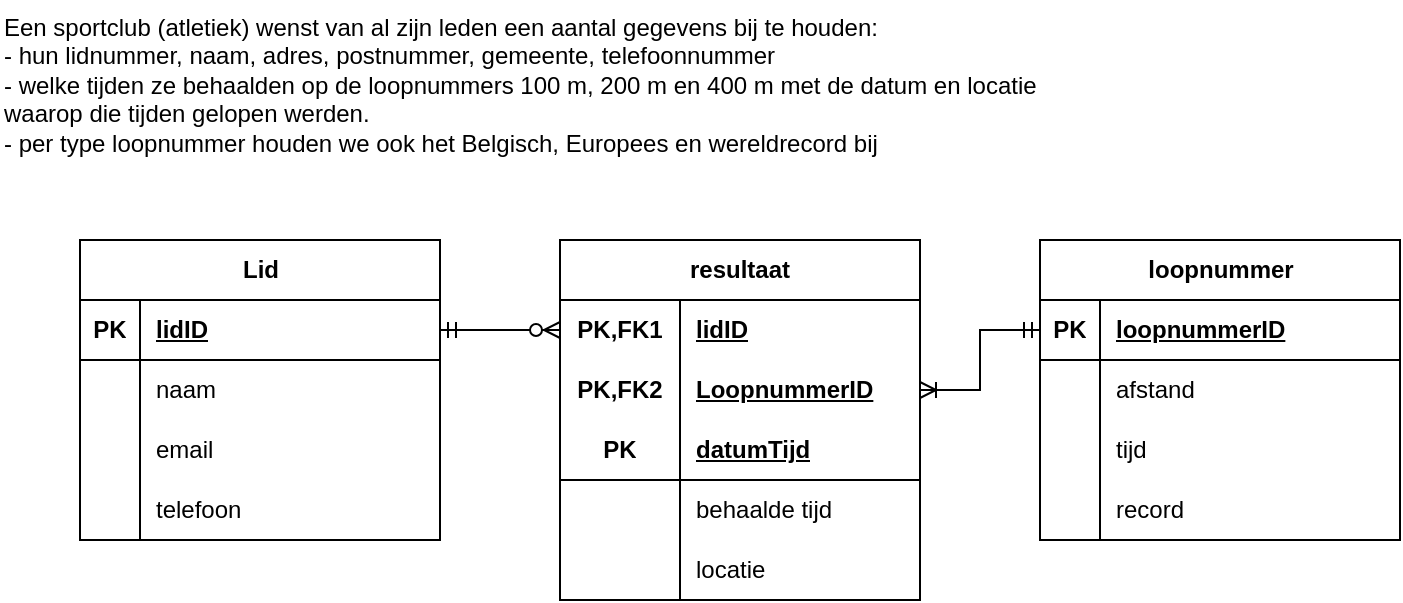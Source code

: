 <mxfile version="21.0.8" type="device"><diagram name="Pagina-1" id="mdckEPZ1ThWGCTxc4fZY"><mxGraphModel dx="1050" dy="541" grid="1" gridSize="10" guides="1" tooltips="1" connect="1" arrows="1" fold="1" page="1" pageScale="1" pageWidth="827" pageHeight="1169" math="0" shadow="0"><root><mxCell id="0"/><mxCell id="1" parent="0"/><mxCell id="zY0dagWOMTXr0r5FQD8E-1" value="Een sportclub (atletiek) wenst van al zijn leden een aantal gegevens bij te houden:&lt;br&gt;- hun lidnummer, naam, adres, postnummer, gemeente, telefoonnummer&lt;br&gt;- welke tijden ze behaalden op de loopnummers 100 m, 200 m en 400 m met de datum en locatie waarop die tijden gelopen werden.&lt;br&gt;- per type loopnummer houden we ook het Belgisch, Europees en wereldrecord bij" style="text;whiteSpace=wrap;html=1;" vertex="1" parent="1"><mxGeometry width="560" height="80" as="geometry"/></mxCell><mxCell id="zY0dagWOMTXr0r5FQD8E-2" value="Lid" style="shape=table;startSize=30;container=1;collapsible=1;childLayout=tableLayout;fixedRows=1;rowLines=0;fontStyle=1;align=center;resizeLast=1;html=1;" vertex="1" parent="1"><mxGeometry x="40" y="120" width="180" height="150" as="geometry"/></mxCell><mxCell id="zY0dagWOMTXr0r5FQD8E-3" value="" style="shape=tableRow;horizontal=0;startSize=0;swimlaneHead=0;swimlaneBody=0;fillColor=none;collapsible=0;dropTarget=0;points=[[0,0.5],[1,0.5]];portConstraint=eastwest;top=0;left=0;right=0;bottom=1;" vertex="1" parent="zY0dagWOMTXr0r5FQD8E-2"><mxGeometry y="30" width="180" height="30" as="geometry"/></mxCell><mxCell id="zY0dagWOMTXr0r5FQD8E-4" value="PK" style="shape=partialRectangle;connectable=0;fillColor=none;top=0;left=0;bottom=0;right=0;fontStyle=1;overflow=hidden;whiteSpace=wrap;html=1;" vertex="1" parent="zY0dagWOMTXr0r5FQD8E-3"><mxGeometry width="30" height="30" as="geometry"><mxRectangle width="30" height="30" as="alternateBounds"/></mxGeometry></mxCell><mxCell id="zY0dagWOMTXr0r5FQD8E-5" value="lidID" style="shape=partialRectangle;connectable=0;fillColor=none;top=0;left=0;bottom=0;right=0;align=left;spacingLeft=6;fontStyle=5;overflow=hidden;whiteSpace=wrap;html=1;" vertex="1" parent="zY0dagWOMTXr0r5FQD8E-3"><mxGeometry x="30" width="150" height="30" as="geometry"><mxRectangle width="150" height="30" as="alternateBounds"/></mxGeometry></mxCell><mxCell id="zY0dagWOMTXr0r5FQD8E-6" value="" style="shape=tableRow;horizontal=0;startSize=0;swimlaneHead=0;swimlaneBody=0;fillColor=none;collapsible=0;dropTarget=0;points=[[0,0.5],[1,0.5]];portConstraint=eastwest;top=0;left=0;right=0;bottom=0;" vertex="1" parent="zY0dagWOMTXr0r5FQD8E-2"><mxGeometry y="60" width="180" height="30" as="geometry"/></mxCell><mxCell id="zY0dagWOMTXr0r5FQD8E-7" value="" style="shape=partialRectangle;connectable=0;fillColor=none;top=0;left=0;bottom=0;right=0;editable=1;overflow=hidden;whiteSpace=wrap;html=1;" vertex="1" parent="zY0dagWOMTXr0r5FQD8E-6"><mxGeometry width="30" height="30" as="geometry"><mxRectangle width="30" height="30" as="alternateBounds"/></mxGeometry></mxCell><mxCell id="zY0dagWOMTXr0r5FQD8E-8" value="naam" style="shape=partialRectangle;connectable=0;fillColor=none;top=0;left=0;bottom=0;right=0;align=left;spacingLeft=6;overflow=hidden;whiteSpace=wrap;html=1;" vertex="1" parent="zY0dagWOMTXr0r5FQD8E-6"><mxGeometry x="30" width="150" height="30" as="geometry"><mxRectangle width="150" height="30" as="alternateBounds"/></mxGeometry></mxCell><mxCell id="zY0dagWOMTXr0r5FQD8E-9" value="" style="shape=tableRow;horizontal=0;startSize=0;swimlaneHead=0;swimlaneBody=0;fillColor=none;collapsible=0;dropTarget=0;points=[[0,0.5],[1,0.5]];portConstraint=eastwest;top=0;left=0;right=0;bottom=0;" vertex="1" parent="zY0dagWOMTXr0r5FQD8E-2"><mxGeometry y="90" width="180" height="30" as="geometry"/></mxCell><mxCell id="zY0dagWOMTXr0r5FQD8E-10" value="" style="shape=partialRectangle;connectable=0;fillColor=none;top=0;left=0;bottom=0;right=0;editable=1;overflow=hidden;whiteSpace=wrap;html=1;" vertex="1" parent="zY0dagWOMTXr0r5FQD8E-9"><mxGeometry width="30" height="30" as="geometry"><mxRectangle width="30" height="30" as="alternateBounds"/></mxGeometry></mxCell><mxCell id="zY0dagWOMTXr0r5FQD8E-11" value="email" style="shape=partialRectangle;connectable=0;fillColor=none;top=0;left=0;bottom=0;right=0;align=left;spacingLeft=6;overflow=hidden;whiteSpace=wrap;html=1;" vertex="1" parent="zY0dagWOMTXr0r5FQD8E-9"><mxGeometry x="30" width="150" height="30" as="geometry"><mxRectangle width="150" height="30" as="alternateBounds"/></mxGeometry></mxCell><mxCell id="zY0dagWOMTXr0r5FQD8E-12" value="" style="shape=tableRow;horizontal=0;startSize=0;swimlaneHead=0;swimlaneBody=0;fillColor=none;collapsible=0;dropTarget=0;points=[[0,0.5],[1,0.5]];portConstraint=eastwest;top=0;left=0;right=0;bottom=0;" vertex="1" parent="zY0dagWOMTXr0r5FQD8E-2"><mxGeometry y="120" width="180" height="30" as="geometry"/></mxCell><mxCell id="zY0dagWOMTXr0r5FQD8E-13" value="" style="shape=partialRectangle;connectable=0;fillColor=none;top=0;left=0;bottom=0;right=0;editable=1;overflow=hidden;whiteSpace=wrap;html=1;" vertex="1" parent="zY0dagWOMTXr0r5FQD8E-12"><mxGeometry width="30" height="30" as="geometry"><mxRectangle width="30" height="30" as="alternateBounds"/></mxGeometry></mxCell><mxCell id="zY0dagWOMTXr0r5FQD8E-14" value="telefoon" style="shape=partialRectangle;connectable=0;fillColor=none;top=0;left=0;bottom=0;right=0;align=left;spacingLeft=6;overflow=hidden;whiteSpace=wrap;html=1;" vertex="1" parent="zY0dagWOMTXr0r5FQD8E-12"><mxGeometry x="30" width="150" height="30" as="geometry"><mxRectangle width="150" height="30" as="alternateBounds"/></mxGeometry></mxCell><mxCell id="zY0dagWOMTXr0r5FQD8E-15" value="resultaat" style="shape=table;startSize=30;container=1;collapsible=1;childLayout=tableLayout;fixedRows=1;rowLines=0;fontStyle=1;align=center;resizeLast=1;html=1;whiteSpace=wrap;" vertex="1" parent="1"><mxGeometry x="280" y="120" width="180" height="180" as="geometry"/></mxCell><mxCell id="zY0dagWOMTXr0r5FQD8E-16" value="" style="shape=tableRow;horizontal=0;startSize=0;swimlaneHead=0;swimlaneBody=0;fillColor=none;collapsible=0;dropTarget=0;points=[[0,0.5],[1,0.5]];portConstraint=eastwest;top=0;left=0;right=0;bottom=0;html=1;" vertex="1" parent="zY0dagWOMTXr0r5FQD8E-15"><mxGeometry y="30" width="180" height="30" as="geometry"/></mxCell><mxCell id="zY0dagWOMTXr0r5FQD8E-17" value="PK,FK1" style="shape=partialRectangle;connectable=0;fillColor=none;top=0;left=0;bottom=0;right=0;fontStyle=1;overflow=hidden;html=1;whiteSpace=wrap;" vertex="1" parent="zY0dagWOMTXr0r5FQD8E-16"><mxGeometry width="60" height="30" as="geometry"><mxRectangle width="60" height="30" as="alternateBounds"/></mxGeometry></mxCell><mxCell id="zY0dagWOMTXr0r5FQD8E-18" value="lidID" style="shape=partialRectangle;connectable=0;fillColor=none;top=0;left=0;bottom=0;right=0;align=left;spacingLeft=6;fontStyle=5;overflow=hidden;html=1;whiteSpace=wrap;" vertex="1" parent="zY0dagWOMTXr0r5FQD8E-16"><mxGeometry x="60" width="120" height="30" as="geometry"><mxRectangle width="120" height="30" as="alternateBounds"/></mxGeometry></mxCell><mxCell id="zY0dagWOMTXr0r5FQD8E-41" value="" style="shape=tableRow;horizontal=0;startSize=0;swimlaneHead=0;swimlaneBody=0;fillColor=none;collapsible=0;dropTarget=0;points=[[0,0.5],[1,0.5]];portConstraint=eastwest;top=0;left=0;right=0;bottom=0;html=1;" vertex="1" parent="zY0dagWOMTXr0r5FQD8E-15"><mxGeometry y="60" width="180" height="30" as="geometry"/></mxCell><mxCell id="zY0dagWOMTXr0r5FQD8E-42" value="PK,FK2" style="shape=partialRectangle;connectable=0;fillColor=none;top=0;left=0;bottom=0;right=0;fontStyle=1;overflow=hidden;html=1;whiteSpace=wrap;" vertex="1" parent="zY0dagWOMTXr0r5FQD8E-41"><mxGeometry width="60" height="30" as="geometry"><mxRectangle width="60" height="30" as="alternateBounds"/></mxGeometry></mxCell><mxCell id="zY0dagWOMTXr0r5FQD8E-43" value="LoopnummerID" style="shape=partialRectangle;connectable=0;fillColor=none;top=0;left=0;bottom=0;right=0;align=left;spacingLeft=6;fontStyle=5;overflow=hidden;html=1;whiteSpace=wrap;" vertex="1" parent="zY0dagWOMTXr0r5FQD8E-41"><mxGeometry x="60" width="120" height="30" as="geometry"><mxRectangle width="120" height="30" as="alternateBounds"/></mxGeometry></mxCell><mxCell id="zY0dagWOMTXr0r5FQD8E-19" value="" style="shape=tableRow;horizontal=0;startSize=0;swimlaneHead=0;swimlaneBody=0;fillColor=none;collapsible=0;dropTarget=0;points=[[0,0.5],[1,0.5]];portConstraint=eastwest;top=0;left=0;right=0;bottom=1;html=1;" vertex="1" parent="zY0dagWOMTXr0r5FQD8E-15"><mxGeometry y="90" width="180" height="30" as="geometry"/></mxCell><mxCell id="zY0dagWOMTXr0r5FQD8E-20" value="PK" style="shape=partialRectangle;connectable=0;fillColor=none;top=0;left=0;bottom=0;right=0;fontStyle=1;overflow=hidden;html=1;whiteSpace=wrap;" vertex="1" parent="zY0dagWOMTXr0r5FQD8E-19"><mxGeometry width="60" height="30" as="geometry"><mxRectangle width="60" height="30" as="alternateBounds"/></mxGeometry></mxCell><mxCell id="zY0dagWOMTXr0r5FQD8E-21" value="datumTijd" style="shape=partialRectangle;connectable=0;fillColor=none;top=0;left=0;bottom=0;right=0;align=left;spacingLeft=6;fontStyle=5;overflow=hidden;html=1;whiteSpace=wrap;" vertex="1" parent="zY0dagWOMTXr0r5FQD8E-19"><mxGeometry x="60" width="120" height="30" as="geometry"><mxRectangle width="120" height="30" as="alternateBounds"/></mxGeometry></mxCell><mxCell id="zY0dagWOMTXr0r5FQD8E-22" value="" style="shape=tableRow;horizontal=0;startSize=0;swimlaneHead=0;swimlaneBody=0;fillColor=none;collapsible=0;dropTarget=0;points=[[0,0.5],[1,0.5]];portConstraint=eastwest;top=0;left=0;right=0;bottom=0;html=1;" vertex="1" parent="zY0dagWOMTXr0r5FQD8E-15"><mxGeometry y="120" width="180" height="30" as="geometry"/></mxCell><mxCell id="zY0dagWOMTXr0r5FQD8E-23" value="" style="shape=partialRectangle;connectable=0;fillColor=none;top=0;left=0;bottom=0;right=0;editable=1;overflow=hidden;html=1;whiteSpace=wrap;" vertex="1" parent="zY0dagWOMTXr0r5FQD8E-22"><mxGeometry width="60" height="30" as="geometry"><mxRectangle width="60" height="30" as="alternateBounds"/></mxGeometry></mxCell><mxCell id="zY0dagWOMTXr0r5FQD8E-24" value="behaalde tijd" style="shape=partialRectangle;connectable=0;fillColor=none;top=0;left=0;bottom=0;right=0;align=left;spacingLeft=6;overflow=hidden;html=1;whiteSpace=wrap;" vertex="1" parent="zY0dagWOMTXr0r5FQD8E-22"><mxGeometry x="60" width="120" height="30" as="geometry"><mxRectangle width="120" height="30" as="alternateBounds"/></mxGeometry></mxCell><mxCell id="zY0dagWOMTXr0r5FQD8E-25" value="" style="shape=tableRow;horizontal=0;startSize=0;swimlaneHead=0;swimlaneBody=0;fillColor=none;collapsible=0;dropTarget=0;points=[[0,0.5],[1,0.5]];portConstraint=eastwest;top=0;left=0;right=0;bottom=0;html=1;" vertex="1" parent="zY0dagWOMTXr0r5FQD8E-15"><mxGeometry y="150" width="180" height="30" as="geometry"/></mxCell><mxCell id="zY0dagWOMTXr0r5FQD8E-26" value="" style="shape=partialRectangle;connectable=0;fillColor=none;top=0;left=0;bottom=0;right=0;editable=1;overflow=hidden;html=1;whiteSpace=wrap;" vertex="1" parent="zY0dagWOMTXr0r5FQD8E-25"><mxGeometry width="60" height="30" as="geometry"><mxRectangle width="60" height="30" as="alternateBounds"/></mxGeometry></mxCell><mxCell id="zY0dagWOMTXr0r5FQD8E-27" value="locatie" style="shape=partialRectangle;connectable=0;fillColor=none;top=0;left=0;bottom=0;right=0;align=left;spacingLeft=6;overflow=hidden;html=1;whiteSpace=wrap;" vertex="1" parent="zY0dagWOMTXr0r5FQD8E-25"><mxGeometry x="60" width="120" height="30" as="geometry"><mxRectangle width="120" height="30" as="alternateBounds"/></mxGeometry></mxCell><mxCell id="zY0dagWOMTXr0r5FQD8E-28" value="loopnummer" style="shape=table;startSize=30;container=1;collapsible=1;childLayout=tableLayout;fixedRows=1;rowLines=0;fontStyle=1;align=center;resizeLast=1;html=1;" vertex="1" parent="1"><mxGeometry x="520" y="120" width="180" height="150" as="geometry"/></mxCell><mxCell id="zY0dagWOMTXr0r5FQD8E-29" value="" style="shape=tableRow;horizontal=0;startSize=0;swimlaneHead=0;swimlaneBody=0;fillColor=none;collapsible=0;dropTarget=0;points=[[0,0.5],[1,0.5]];portConstraint=eastwest;top=0;left=0;right=0;bottom=1;" vertex="1" parent="zY0dagWOMTXr0r5FQD8E-28"><mxGeometry y="30" width="180" height="30" as="geometry"/></mxCell><mxCell id="zY0dagWOMTXr0r5FQD8E-30" value="PK" style="shape=partialRectangle;connectable=0;fillColor=none;top=0;left=0;bottom=0;right=0;fontStyle=1;overflow=hidden;whiteSpace=wrap;html=1;" vertex="1" parent="zY0dagWOMTXr0r5FQD8E-29"><mxGeometry width="30" height="30" as="geometry"><mxRectangle width="30" height="30" as="alternateBounds"/></mxGeometry></mxCell><mxCell id="zY0dagWOMTXr0r5FQD8E-31" value="loopnummerID" style="shape=partialRectangle;connectable=0;fillColor=none;top=0;left=0;bottom=0;right=0;align=left;spacingLeft=6;fontStyle=5;overflow=hidden;whiteSpace=wrap;html=1;" vertex="1" parent="zY0dagWOMTXr0r5FQD8E-29"><mxGeometry x="30" width="150" height="30" as="geometry"><mxRectangle width="150" height="30" as="alternateBounds"/></mxGeometry></mxCell><mxCell id="zY0dagWOMTXr0r5FQD8E-32" value="" style="shape=tableRow;horizontal=0;startSize=0;swimlaneHead=0;swimlaneBody=0;fillColor=none;collapsible=0;dropTarget=0;points=[[0,0.5],[1,0.5]];portConstraint=eastwest;top=0;left=0;right=0;bottom=0;" vertex="1" parent="zY0dagWOMTXr0r5FQD8E-28"><mxGeometry y="60" width="180" height="30" as="geometry"/></mxCell><mxCell id="zY0dagWOMTXr0r5FQD8E-33" value="" style="shape=partialRectangle;connectable=0;fillColor=none;top=0;left=0;bottom=0;right=0;editable=1;overflow=hidden;whiteSpace=wrap;html=1;" vertex="1" parent="zY0dagWOMTXr0r5FQD8E-32"><mxGeometry width="30" height="30" as="geometry"><mxRectangle width="30" height="30" as="alternateBounds"/></mxGeometry></mxCell><mxCell id="zY0dagWOMTXr0r5FQD8E-34" value="afstand" style="shape=partialRectangle;connectable=0;fillColor=none;top=0;left=0;bottom=0;right=0;align=left;spacingLeft=6;overflow=hidden;whiteSpace=wrap;html=1;" vertex="1" parent="zY0dagWOMTXr0r5FQD8E-32"><mxGeometry x="30" width="150" height="30" as="geometry"><mxRectangle width="150" height="30" as="alternateBounds"/></mxGeometry></mxCell><mxCell id="zY0dagWOMTXr0r5FQD8E-35" value="" style="shape=tableRow;horizontal=0;startSize=0;swimlaneHead=0;swimlaneBody=0;fillColor=none;collapsible=0;dropTarget=0;points=[[0,0.5],[1,0.5]];portConstraint=eastwest;top=0;left=0;right=0;bottom=0;" vertex="1" parent="zY0dagWOMTXr0r5FQD8E-28"><mxGeometry y="90" width="180" height="30" as="geometry"/></mxCell><mxCell id="zY0dagWOMTXr0r5FQD8E-36" value="" style="shape=partialRectangle;connectable=0;fillColor=none;top=0;left=0;bottom=0;right=0;editable=1;overflow=hidden;whiteSpace=wrap;html=1;" vertex="1" parent="zY0dagWOMTXr0r5FQD8E-35"><mxGeometry width="30" height="30" as="geometry"><mxRectangle width="30" height="30" as="alternateBounds"/></mxGeometry></mxCell><mxCell id="zY0dagWOMTXr0r5FQD8E-37" value="tijd" style="shape=partialRectangle;connectable=0;fillColor=none;top=0;left=0;bottom=0;right=0;align=left;spacingLeft=6;overflow=hidden;whiteSpace=wrap;html=1;" vertex="1" parent="zY0dagWOMTXr0r5FQD8E-35"><mxGeometry x="30" width="150" height="30" as="geometry"><mxRectangle width="150" height="30" as="alternateBounds"/></mxGeometry></mxCell><mxCell id="zY0dagWOMTXr0r5FQD8E-38" value="" style="shape=tableRow;horizontal=0;startSize=0;swimlaneHead=0;swimlaneBody=0;fillColor=none;collapsible=0;dropTarget=0;points=[[0,0.5],[1,0.5]];portConstraint=eastwest;top=0;left=0;right=0;bottom=0;" vertex="1" parent="zY0dagWOMTXr0r5FQD8E-28"><mxGeometry y="120" width="180" height="30" as="geometry"/></mxCell><mxCell id="zY0dagWOMTXr0r5FQD8E-39" value="" style="shape=partialRectangle;connectable=0;fillColor=none;top=0;left=0;bottom=0;right=0;editable=1;overflow=hidden;whiteSpace=wrap;html=1;" vertex="1" parent="zY0dagWOMTXr0r5FQD8E-38"><mxGeometry width="30" height="30" as="geometry"><mxRectangle width="30" height="30" as="alternateBounds"/></mxGeometry></mxCell><mxCell id="zY0dagWOMTXr0r5FQD8E-40" value="record" style="shape=partialRectangle;connectable=0;fillColor=none;top=0;left=0;bottom=0;right=0;align=left;spacingLeft=6;overflow=hidden;whiteSpace=wrap;html=1;" vertex="1" parent="zY0dagWOMTXr0r5FQD8E-38"><mxGeometry x="30" width="150" height="30" as="geometry"><mxRectangle width="150" height="30" as="alternateBounds"/></mxGeometry></mxCell><mxCell id="zY0dagWOMTXr0r5FQD8E-44" value="" style="edgeStyle=entityRelationEdgeStyle;fontSize=12;html=1;endArrow=ERzeroToMany;startArrow=ERmandOne;rounded=0;exitX=1;exitY=0.5;exitDx=0;exitDy=0;entryX=0;entryY=0.5;entryDx=0;entryDy=0;" edge="1" parent="1" source="zY0dagWOMTXr0r5FQD8E-3" target="zY0dagWOMTXr0r5FQD8E-16"><mxGeometry width="100" height="100" relative="1" as="geometry"><mxPoint x="360" y="320" as="sourcePoint"/><mxPoint x="460" y="220" as="targetPoint"/></mxGeometry></mxCell><mxCell id="zY0dagWOMTXr0r5FQD8E-45" value="" style="edgeStyle=entityRelationEdgeStyle;fontSize=12;html=1;endArrow=ERoneToMany;startArrow=ERmandOne;rounded=0;exitX=0;exitY=0.5;exitDx=0;exitDy=0;entryX=1;entryY=0.5;entryDx=0;entryDy=0;" edge="1" parent="1" source="zY0dagWOMTXr0r5FQD8E-29" target="zY0dagWOMTXr0r5FQD8E-41"><mxGeometry width="100" height="100" relative="1" as="geometry"><mxPoint x="360" y="320" as="sourcePoint"/><mxPoint x="460" y="220" as="targetPoint"/></mxGeometry></mxCell></root></mxGraphModel></diagram></mxfile>